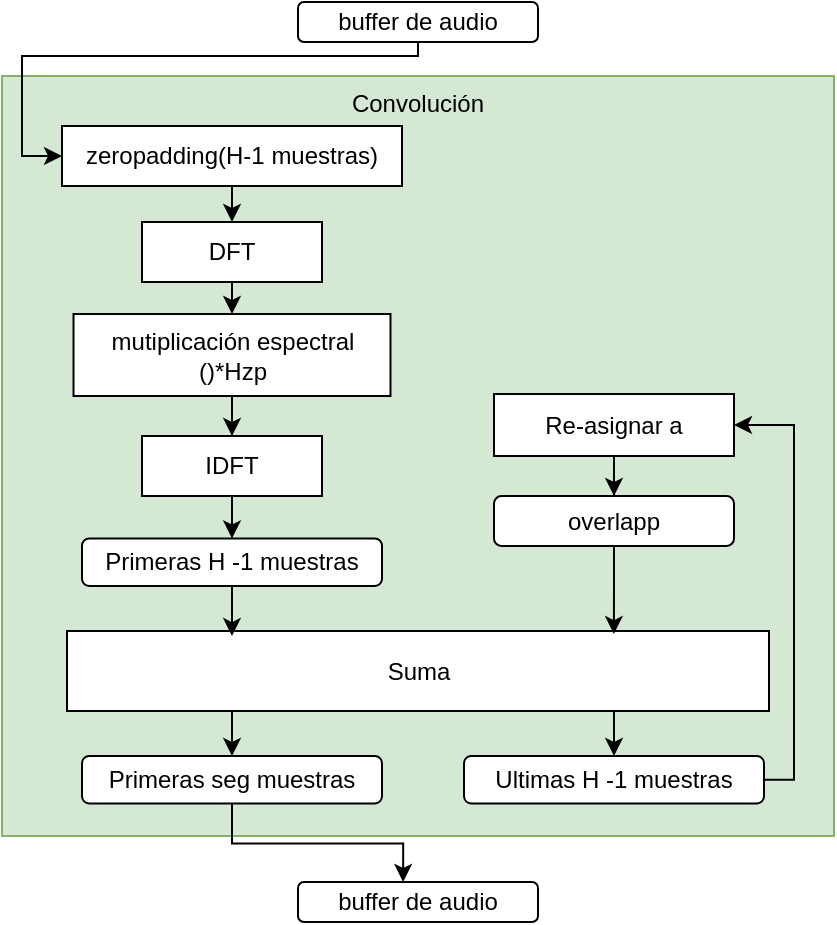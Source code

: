 <mxfile version="14.6.13" type="device"><diagram id="dGrLQ0x8nxu8zZQ62XX-" name="Página-1"><mxGraphModel dx="852" dy="494" grid="1" gridSize="10" guides="1" tooltips="1" connect="1" arrows="1" fold="1" page="1" pageScale="1" pageWidth="827" pageHeight="1169" math="0" shadow="0"><root><mxCell id="0"/><mxCell id="1" parent="0"/><mxCell id="BePXUrZoQHvGkF0DsY4w-185" value="Convolución" style="rounded=0;whiteSpace=wrap;html=1;verticalAlign=top;fillColor=#d5e8d4;strokeColor=#82b366;" vertex="1" parent="1"><mxGeometry x="314" y="150" width="416" height="380" as="geometry"/></mxCell><mxCell id="BePXUrZoQHvGkF0DsY4w-186" style="edgeStyle=orthogonalEdgeStyle;rounded=0;orthogonalLoop=1;jettySize=auto;html=1;entryX=0;entryY=0.5;entryDx=0;entryDy=0;" edge="1" parent="1" source="BePXUrZoQHvGkF0DsY4w-187" target="BePXUrZoQHvGkF0DsY4w-189"><mxGeometry relative="1" as="geometry"><Array as="points"><mxPoint x="522" y="140"/><mxPoint x="324" y="140"/><mxPoint x="324" y="190"/></Array></mxGeometry></mxCell><mxCell id="BePXUrZoQHvGkF0DsY4w-187" value="buffer de audio" style="rounded=1;whiteSpace=wrap;html=1;verticalAlign=middle;align=center;" vertex="1" parent="1"><mxGeometry x="462" y="113" width="120" height="20" as="geometry"/></mxCell><mxCell id="BePXUrZoQHvGkF0DsY4w-188" style="edgeStyle=orthogonalEdgeStyle;rounded=0;orthogonalLoop=1;jettySize=auto;html=1;exitX=0.5;exitY=1;exitDx=0;exitDy=0;entryX=0.5;entryY=0;entryDx=0;entryDy=0;" edge="1" parent="1" source="BePXUrZoQHvGkF0DsY4w-189" target="BePXUrZoQHvGkF0DsY4w-191"><mxGeometry relative="1" as="geometry"/></mxCell><mxCell id="BePXUrZoQHvGkF0DsY4w-189" value="zeropadding(H-1 muestras)" style="rounded=0;whiteSpace=wrap;html=1;verticalAlign=middle;" vertex="1" parent="1"><mxGeometry x="344" y="175" width="170" height="30" as="geometry"/></mxCell><mxCell id="BePXUrZoQHvGkF0DsY4w-190" style="edgeStyle=orthogonalEdgeStyle;rounded=0;orthogonalLoop=1;jettySize=auto;html=1;exitX=0.5;exitY=1;exitDx=0;exitDy=0;entryX=0.5;entryY=0;entryDx=0;entryDy=0;" edge="1" parent="1" source="BePXUrZoQHvGkF0DsY4w-191" target="BePXUrZoQHvGkF0DsY4w-193"><mxGeometry relative="1" as="geometry"/></mxCell><mxCell id="BePXUrZoQHvGkF0DsY4w-191" value="DFT" style="rounded=0;whiteSpace=wrap;html=1;verticalAlign=middle;" vertex="1" parent="1"><mxGeometry x="384" y="223" width="90" height="30" as="geometry"/></mxCell><mxCell id="BePXUrZoQHvGkF0DsY4w-192" style="edgeStyle=orthogonalEdgeStyle;rounded=0;orthogonalLoop=1;jettySize=auto;html=1;exitX=0.5;exitY=1;exitDx=0;exitDy=0;" edge="1" parent="1" source="BePXUrZoQHvGkF0DsY4w-193" target="BePXUrZoQHvGkF0DsY4w-195"><mxGeometry relative="1" as="geometry"/></mxCell><mxCell id="BePXUrZoQHvGkF0DsY4w-193" value="mutiplicación espectral ()*Hzp" style="rounded=0;whiteSpace=wrap;html=1;verticalAlign=middle;" vertex="1" parent="1"><mxGeometry x="349.75" y="269" width="158.5" height="41" as="geometry"/></mxCell><mxCell id="BePXUrZoQHvGkF0DsY4w-194" style="edgeStyle=orthogonalEdgeStyle;rounded=0;orthogonalLoop=1;jettySize=auto;html=1;entryX=0.5;entryY=0;entryDx=0;entryDy=0;" edge="1" parent="1" source="BePXUrZoQHvGkF0DsY4w-195" target="BePXUrZoQHvGkF0DsY4w-203"><mxGeometry relative="1" as="geometry"/></mxCell><mxCell id="BePXUrZoQHvGkF0DsY4w-195" value="IDFT" style="rounded=0;whiteSpace=wrap;html=1;verticalAlign=middle;" vertex="1" parent="1"><mxGeometry x="384" y="330" width="90" height="30" as="geometry"/></mxCell><mxCell id="BePXUrZoQHvGkF0DsY4w-196" style="edgeStyle=orthogonalEdgeStyle;rounded=0;orthogonalLoop=1;jettySize=auto;html=1;" edge="1" parent="1" source="BePXUrZoQHvGkF0DsY4w-198" target="BePXUrZoQHvGkF0DsY4w-205"><mxGeometry relative="1" as="geometry"><Array as="points"><mxPoint x="620" y="480"/><mxPoint x="620" y="480"/></Array></mxGeometry></mxCell><mxCell id="BePXUrZoQHvGkF0DsY4w-197" style="edgeStyle=orthogonalEdgeStyle;rounded=0;orthogonalLoop=1;jettySize=auto;html=1;" edge="1" parent="1" source="BePXUrZoQHvGkF0DsY4w-198" target="BePXUrZoQHvGkF0DsY4w-207"><mxGeometry relative="1" as="geometry"><Array as="points"><mxPoint x="429" y="480"/><mxPoint x="429" y="480"/></Array></mxGeometry></mxCell><mxCell id="BePXUrZoQHvGkF0DsY4w-198" value="Suma" style="rounded=0;whiteSpace=wrap;html=1;verticalAlign=middle;" vertex="1" parent="1"><mxGeometry x="346.5" y="427.5" width="351" height="40" as="geometry"/></mxCell><mxCell id="BePXUrZoQHvGkF0DsY4w-199" value="buffer de audio" style="rounded=1;whiteSpace=wrap;html=1;verticalAlign=middle;align=center;" vertex="1" parent="1"><mxGeometry x="462" y="553" width="120" height="20" as="geometry"/></mxCell><mxCell id="BePXUrZoQHvGkF0DsY4w-200" style="edgeStyle=orthogonalEdgeStyle;rounded=0;orthogonalLoop=1;jettySize=auto;html=1;entryX=0.779;entryY=0.038;entryDx=0;entryDy=0;entryPerimeter=0;" edge="1" parent="1" source="BePXUrZoQHvGkF0DsY4w-201" target="BePXUrZoQHvGkF0DsY4w-198"><mxGeometry relative="1" as="geometry"/></mxCell><mxCell id="BePXUrZoQHvGkF0DsY4w-201" value="&lt;span&gt;overlapp&lt;/span&gt;" style="rounded=1;whiteSpace=wrap;html=1;verticalAlign=middle;" vertex="1" parent="1"><mxGeometry x="560" y="360" width="120" height="25" as="geometry"/></mxCell><mxCell id="BePXUrZoQHvGkF0DsY4w-202" style="edgeStyle=orthogonalEdgeStyle;rounded=0;orthogonalLoop=1;jettySize=auto;html=1;entryX=0.235;entryY=0.063;entryDx=0;entryDy=0;entryPerimeter=0;" edge="1" parent="1" source="BePXUrZoQHvGkF0DsY4w-203" target="BePXUrZoQHvGkF0DsY4w-198"><mxGeometry relative="1" as="geometry"/></mxCell><mxCell id="BePXUrZoQHvGkF0DsY4w-203" value="Primeras H -1 muestras" style="rounded=1;whiteSpace=wrap;html=1;verticalAlign=middle;" vertex="1" parent="1"><mxGeometry x="354" y="381.25" width="150" height="23.75" as="geometry"/></mxCell><mxCell id="BePXUrZoQHvGkF0DsY4w-204" style="edgeStyle=orthogonalEdgeStyle;rounded=0;orthogonalLoop=1;jettySize=auto;html=1;entryX=1;entryY=0.5;entryDx=0;entryDy=0;" edge="1" parent="1" source="BePXUrZoQHvGkF0DsY4w-205" target="BePXUrZoQHvGkF0DsY4w-209"><mxGeometry relative="1" as="geometry"><Array as="points"><mxPoint x="710" y="502"/><mxPoint x="710" y="325"/></Array></mxGeometry></mxCell><mxCell id="BePXUrZoQHvGkF0DsY4w-205" value="Ultimas H -1 muestras" style="rounded=1;whiteSpace=wrap;html=1;verticalAlign=middle;" vertex="1" parent="1"><mxGeometry x="545" y="490" width="150" height="23.75" as="geometry"/></mxCell><mxCell id="BePXUrZoQHvGkF0DsY4w-206" style="edgeStyle=orthogonalEdgeStyle;rounded=0;orthogonalLoop=1;jettySize=auto;html=1;entryX=0.438;entryY=0;entryDx=0;entryDy=0;entryPerimeter=0;" edge="1" parent="1" source="BePXUrZoQHvGkF0DsY4w-207" target="BePXUrZoQHvGkF0DsY4w-199"><mxGeometry relative="1" as="geometry"/></mxCell><mxCell id="BePXUrZoQHvGkF0DsY4w-207" value="Primeras seg muestras" style="rounded=1;whiteSpace=wrap;html=1;verticalAlign=middle;" vertex="1" parent="1"><mxGeometry x="354" y="490" width="150" height="23.75" as="geometry"/></mxCell><mxCell id="BePXUrZoQHvGkF0DsY4w-208" style="edgeStyle=orthogonalEdgeStyle;rounded=0;orthogonalLoop=1;jettySize=auto;html=1;entryX=0.5;entryY=0;entryDx=0;entryDy=0;" edge="1" parent="1" source="BePXUrZoQHvGkF0DsY4w-209" target="BePXUrZoQHvGkF0DsY4w-201"><mxGeometry relative="1" as="geometry"/></mxCell><mxCell id="BePXUrZoQHvGkF0DsY4w-209" value="Re-asignar a" style="rounded=0;whiteSpace=wrap;html=1;verticalAlign=middle;" vertex="1" parent="1"><mxGeometry x="560" y="309" width="120" height="31" as="geometry"/></mxCell></root></mxGraphModel></diagram></mxfile>